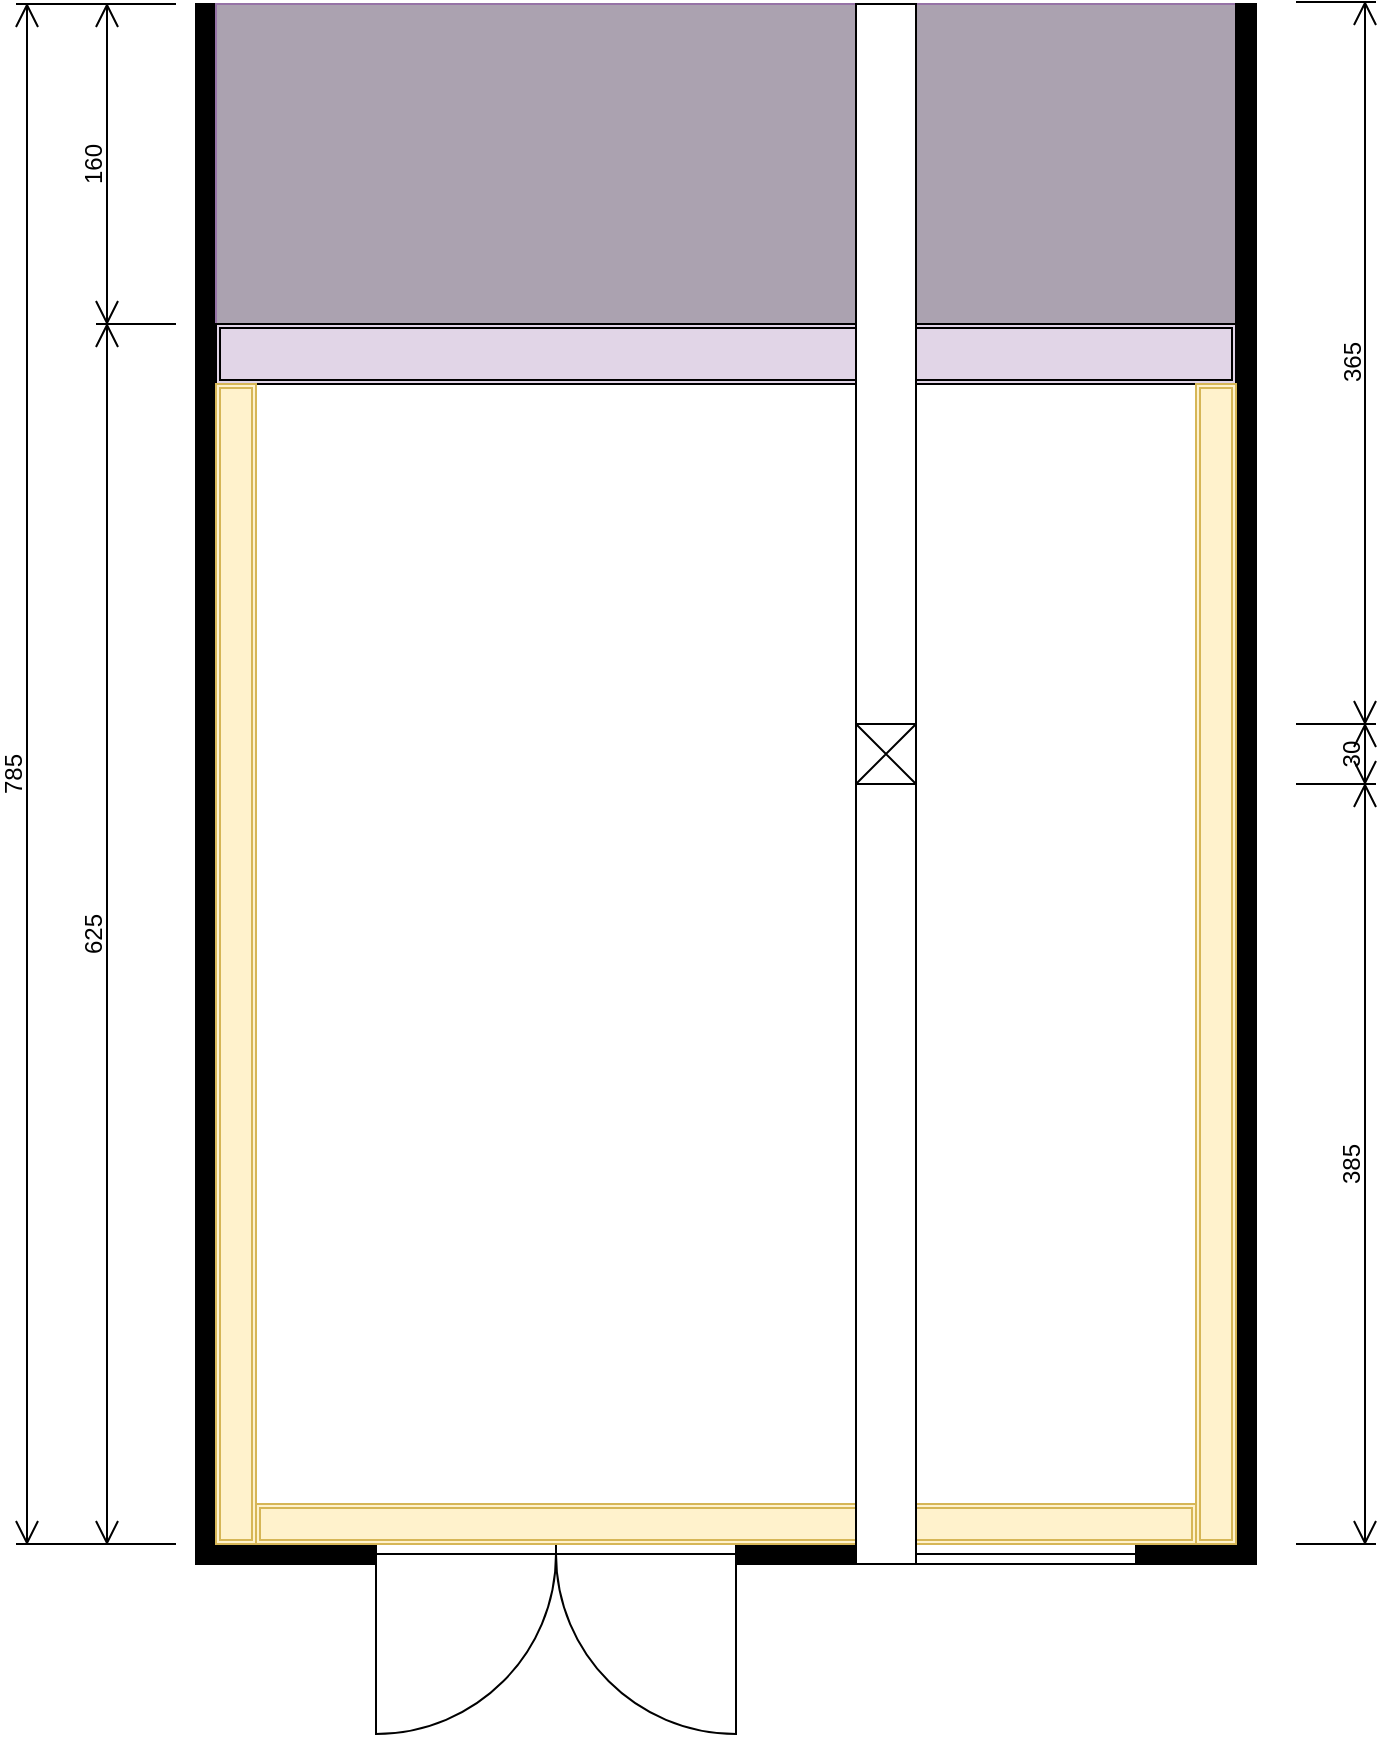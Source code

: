 <mxfile version="22.0.8" type="github">
  <diagram name="Page-1" id="38b20595-45e3-9b7f-d5ca-b57f44c5b66d">
    <mxGraphModel dx="2589" dy="15" grid="1" gridSize="10" guides="1" tooltips="1" connect="1" arrows="1" fold="1" page="1" pageScale="1" pageWidth="1169" pageHeight="827" background="none" math="0" shadow="0">
      <root>
        <mxCell id="0" />
        <mxCell id="1" parent="0" />
        <mxCell id="DVu48KI71VsZCIkEHZR0-2" value="" style="verticalLabelPosition=bottom;html=1;verticalAlign=top;align=center;shape=mxgraph.floorplan.wall;fillColor=strokeColor;direction=south;" parent="1" vertex="1">
          <mxGeometry x="80" y="880" width="10" height="780" as="geometry" />
        </mxCell>
        <mxCell id="DVu48KI71VsZCIkEHZR0-3" value="" style="rounded=0;whiteSpace=wrap;html=1;fillColor=#ABA2B0;strokeColor=#9673a6;" parent="1" vertex="1">
          <mxGeometry x="90" y="880" width="320" height="160" as="geometry" />
        </mxCell>
        <mxCell id="DVu48KI71VsZCIkEHZR0-5" value="" style="rounded=0;whiteSpace=wrap;html=1;fillColor=#ABA2B0;strokeColor=#9673a6;" parent="1" vertex="1">
          <mxGeometry x="440" y="880" width="160" height="160" as="geometry" />
        </mxCell>
        <mxCell id="DVu48KI71VsZCIkEHZR0-9" value="" style="verticalLabelPosition=bottom;html=1;verticalAlign=top;align=center;shape=mxgraph.floorplan.wall;fillColor=strokeColor;" parent="1" vertex="1">
          <mxGeometry x="90" y="1650" width="80" height="10" as="geometry" />
        </mxCell>
        <mxCell id="DVu48KI71VsZCIkEHZR0-10" value="" style="verticalLabelPosition=bottom;html=1;verticalAlign=top;align=center;shape=mxgraph.floorplan.wall;fillColor=strokeColor;" parent="1" vertex="1">
          <mxGeometry x="350" y="1650" width="60" height="10" as="geometry" />
        </mxCell>
        <mxCell id="DVu48KI71VsZCIkEHZR0-13" value="" style="verticalLabelPosition=bottom;html=1;verticalAlign=top;align=center;shape=mxgraph.floorplan.wall;fillColor=strokeColor;direction=south;" parent="1" vertex="1">
          <mxGeometry x="600" y="880" width="10" height="780" as="geometry" />
        </mxCell>
        <mxCell id="DVu48KI71VsZCIkEHZR0-14" value="" style="verticalLabelPosition=bottom;html=1;verticalAlign=top;align=center;shape=mxgraph.floorplan.wall;fillColor=strokeColor;" parent="1" vertex="1">
          <mxGeometry x="550" y="1650" width="50" height="10" as="geometry" />
        </mxCell>
        <mxCell id="DVu48KI71VsZCIkEHZR0-15" value="" style="verticalLabelPosition=bottom;html=1;verticalAlign=top;align=center;shape=mxgraph.floorplan.doorDouble;aspect=fixed;" parent="1" vertex="1">
          <mxGeometry x="170" y="1650" width="180" height="95.63" as="geometry" />
        </mxCell>
        <mxCell id="DVu48KI71VsZCIkEHZR0-16" value="" style="verticalLabelPosition=bottom;html=1;verticalAlign=top;align=center;shape=mxgraph.floorplan.window;" parent="1" vertex="1">
          <mxGeometry x="440" y="1650" width="110" height="10" as="geometry" />
        </mxCell>
        <mxCell id="DVu48KI71VsZCIkEHZR0-18" value="&lt;div&gt;625&lt;/div&gt;" style="shape=dimension;direction=south;whiteSpace=wrap;html=1;align=center;points=[];verticalAlign=top;labelBackgroundColor=none;horizontal=0;spacingTop=-15;" parent="1" vertex="1">
          <mxGeometry x="30" y="1040" width="40" height="610" as="geometry" />
        </mxCell>
        <mxCell id="DVu48KI71VsZCIkEHZR0-19" value="&lt;div&gt;160&lt;/div&gt;" style="shape=dimension;direction=south;whiteSpace=wrap;html=1;align=center;points=[];verticalAlign=top;labelBackgroundColor=none;horizontal=0;spacingTop=-15;" parent="1" vertex="1">
          <mxGeometry x="30" y="880" width="40" height="160" as="geometry" />
        </mxCell>
        <mxCell id="DVu48KI71VsZCIkEHZR0-23" value="" style="shape=ext;double=1;rounded=0;whiteSpace=wrap;html=1;fillColor=#E1D5E7;" parent="1" vertex="1">
          <mxGeometry x="90" y="1040" width="510" height="30" as="geometry" />
        </mxCell>
        <mxCell id="DVu48KI71VsZCIkEHZR0-24" value="" style="shape=ext;double=1;rounded=0;whiteSpace=wrap;html=1;fillColor=#fff2cc;strokeColor=#d6b656;" parent="1" vertex="1">
          <mxGeometry x="90" y="1070" width="20" height="580" as="geometry" />
        </mxCell>
        <mxCell id="DVu48KI71VsZCIkEHZR0-25" value="" style="shape=ext;double=1;rounded=0;whiteSpace=wrap;html=1;fillColor=#fff2cc;strokeColor=#d6b656;" parent="1" vertex="1">
          <mxGeometry x="580" y="1070" width="20" height="580" as="geometry" />
        </mxCell>
        <mxCell id="DVu48KI71VsZCIkEHZR0-26" value="" style="shape=ext;double=1;rounded=0;whiteSpace=wrap;html=1;fillColor=#fff2cc;strokeColor=#d6b656;rotation=90;" parent="1" vertex="1">
          <mxGeometry x="335" y="1405" width="20" height="470" as="geometry" />
        </mxCell>
        <mxCell id="DVu48KI71VsZCIkEHZR0-4" value="" style="rounded=0;whiteSpace=wrap;html=1;" parent="1" vertex="1">
          <mxGeometry x="410" y="880" width="30" height="780" as="geometry" />
        </mxCell>
        <mxCell id="0tehll-YJkzTE9BKKPZJ-1" value="&lt;div&gt;785&lt;/div&gt;" style="shape=dimension;direction=south;whiteSpace=wrap;html=1;align=center;points=[];verticalAlign=top;labelBackgroundColor=none;horizontal=0;spacingTop=-15;" vertex="1" parent="1">
          <mxGeometry x="-10" y="880" width="40" height="770" as="geometry" />
        </mxCell>
        <mxCell id="0tehll-YJkzTE9BKKPZJ-6" value="" style="verticalLabelPosition=bottom;html=1;verticalAlign=top;align=center;shape=mxgraph.floorplan.elevator;" vertex="1" parent="1">
          <mxGeometry x="410" y="1240" width="30" height="30" as="geometry" />
        </mxCell>
        <mxCell id="0tehll-YJkzTE9BKKPZJ-7" value="385" style="shape=dimension;direction=north;whiteSpace=wrap;html=1;align=center;points=[];verticalAlign=bottom;labelBackgroundColor=none;horizontal=0;spacingBottom=3;" vertex="1" parent="1">
          <mxGeometry x="630" y="1270" width="40" height="380" as="geometry" />
        </mxCell>
        <mxCell id="0tehll-YJkzTE9BKKPZJ-8" value="365" style="shape=dimension;direction=north;whiteSpace=wrap;html=1;align=center;points=[];verticalAlign=bottom;labelBackgroundColor=none;horizontal=0;spacingBottom=3;" vertex="1" parent="1">
          <mxGeometry x="630" y="879" width="40" height="361" as="geometry" />
        </mxCell>
        <mxCell id="0tehll-YJkzTE9BKKPZJ-10" value="30" style="shape=dimension;direction=north;whiteSpace=wrap;html=1;align=center;points=[];verticalAlign=bottom;labelBackgroundColor=none;horizontal=0;spacingBottom=3;" vertex="1" parent="1">
          <mxGeometry x="630" y="1240" width="40" height="30" as="geometry" />
        </mxCell>
      </root>
    </mxGraphModel>
  </diagram>
</mxfile>
